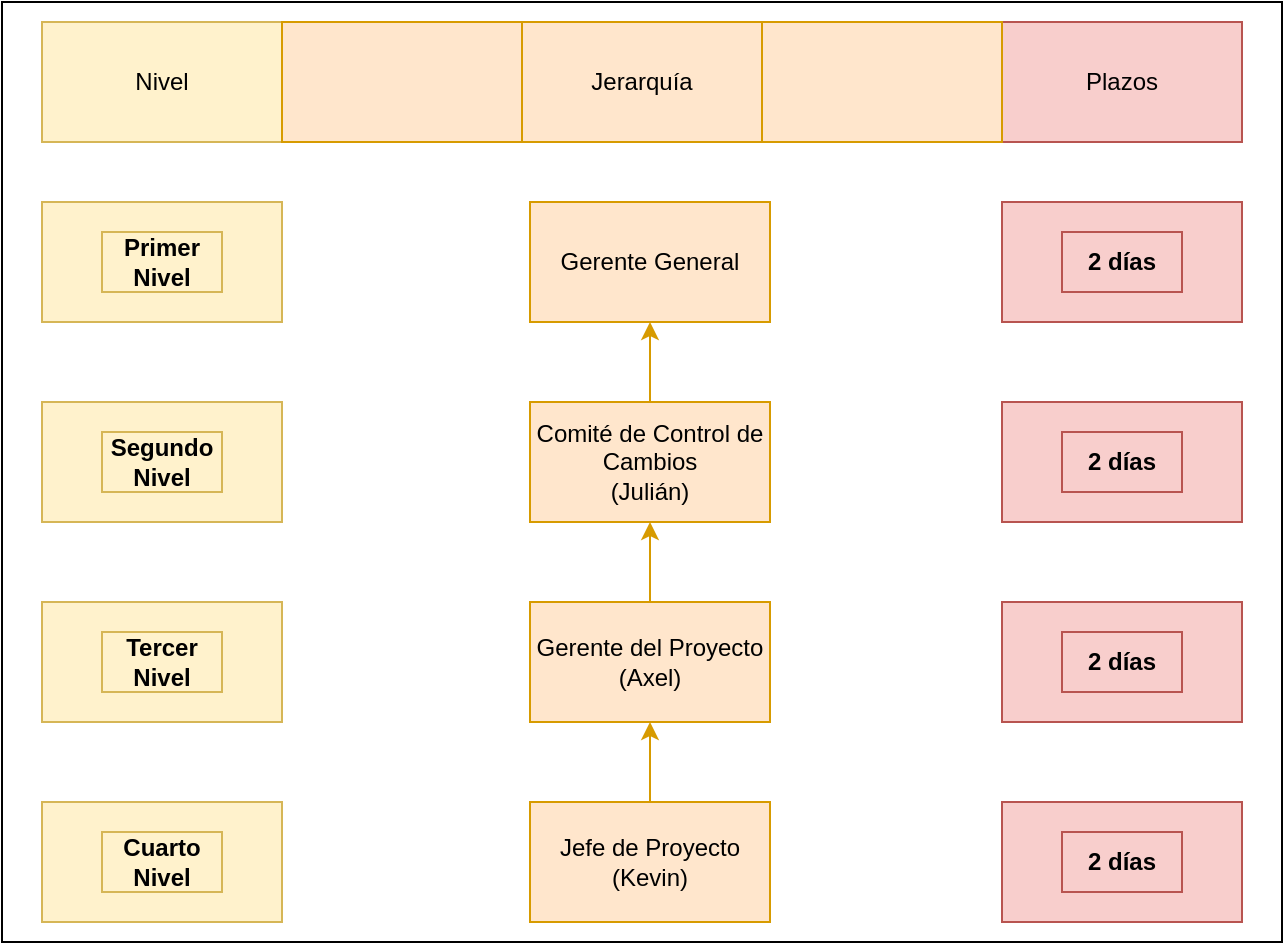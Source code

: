 <mxfile version="21.7.2" type="github">
  <diagram name="Página-1" id="esf7c1VdpeQ2RZWARha4">
    <mxGraphModel dx="1050" dy="534" grid="1" gridSize="10" guides="1" tooltips="1" connect="1" arrows="1" fold="1" page="1" pageScale="1" pageWidth="827" pageHeight="1169" math="0" shadow="0">
      <root>
        <mxCell id="0" />
        <mxCell id="1" parent="0" />
        <mxCell id="tHvkMNi2K44xbFxIB-WT-30" value="" style="rounded=0;whiteSpace=wrap;html=1;" vertex="1" parent="1">
          <mxGeometry x="90" y="80" width="640" height="470" as="geometry" />
        </mxCell>
        <mxCell id="tHvkMNi2K44xbFxIB-WT-28" value="" style="rounded=0;whiteSpace=wrap;html=1;fillColor=#f8cecc;strokeColor=#b85450;" vertex="1" parent="1">
          <mxGeometry x="590" y="480" width="120" height="60" as="geometry" />
        </mxCell>
        <mxCell id="tHvkMNi2K44xbFxIB-WT-27" value="" style="rounded=0;whiteSpace=wrap;html=1;fillColor=#f8cecc;strokeColor=#b85450;" vertex="1" parent="1">
          <mxGeometry x="590" y="380" width="120" height="60" as="geometry" />
        </mxCell>
        <mxCell id="tHvkMNi2K44xbFxIB-WT-26" value="" style="rounded=0;whiteSpace=wrap;html=1;fillColor=#f8cecc;strokeColor=#b85450;" vertex="1" parent="1">
          <mxGeometry x="590" y="280" width="120" height="60" as="geometry" />
        </mxCell>
        <mxCell id="tHvkMNi2K44xbFxIB-WT-25" value="" style="rounded=0;whiteSpace=wrap;html=1;fillColor=#f8cecc;strokeColor=#b85450;" vertex="1" parent="1">
          <mxGeometry x="590" y="180" width="120" height="60" as="geometry" />
        </mxCell>
        <mxCell id="tHvkMNi2K44xbFxIB-WT-24" value="" style="rounded=0;whiteSpace=wrap;html=1;fillColor=#fff2cc;strokeColor=#d6b656;" vertex="1" parent="1">
          <mxGeometry x="110" y="480" width="120" height="60" as="geometry" />
        </mxCell>
        <mxCell id="tHvkMNi2K44xbFxIB-WT-23" value="" style="rounded=0;whiteSpace=wrap;html=1;fillColor=#fff2cc;strokeColor=#d6b656;" vertex="1" parent="1">
          <mxGeometry x="110" y="380" width="120" height="60" as="geometry" />
        </mxCell>
        <mxCell id="tHvkMNi2K44xbFxIB-WT-22" value="" style="rounded=0;whiteSpace=wrap;html=1;fillColor=#fff2cc;strokeColor=#d6b656;" vertex="1" parent="1">
          <mxGeometry x="110" y="280" width="120" height="60" as="geometry" />
        </mxCell>
        <mxCell id="tHvkMNi2K44xbFxIB-WT-21" value="" style="rounded=0;whiteSpace=wrap;html=1;fillColor=#fff2cc;strokeColor=#d6b656;" vertex="1" parent="1">
          <mxGeometry x="110" y="180" width="120" height="60" as="geometry" />
        </mxCell>
        <mxCell id="tHvkMNi2K44xbFxIB-WT-1" value="Nivel" style="rounded=0;whiteSpace=wrap;html=1;fillColor=#fff2cc;strokeColor=#d6b656;" vertex="1" parent="1">
          <mxGeometry x="110" y="90" width="120" height="60" as="geometry" />
        </mxCell>
        <mxCell id="tHvkMNi2K44xbFxIB-WT-2" value="Jerarquía" style="rounded=0;whiteSpace=wrap;html=1;fillColor=#ffe6cc;strokeColor=#d79b00;" vertex="1" parent="1">
          <mxGeometry x="350" y="90" width="120" height="60" as="geometry" />
        </mxCell>
        <mxCell id="tHvkMNi2K44xbFxIB-WT-3" value="Plazos" style="rounded=0;whiteSpace=wrap;html=1;fillColor=#f8cecc;strokeColor=#b85450;" vertex="1" parent="1">
          <mxGeometry x="590" y="90" width="120" height="60" as="geometry" />
        </mxCell>
        <mxCell id="tHvkMNi2K44xbFxIB-WT-4" value="" style="rounded=0;whiteSpace=wrap;html=1;fillColor=#ffe6cc;strokeColor=#d79b00;" vertex="1" parent="1">
          <mxGeometry x="230" y="90" width="120" height="60" as="geometry" />
        </mxCell>
        <mxCell id="tHvkMNi2K44xbFxIB-WT-5" value="" style="rounded=0;whiteSpace=wrap;html=1;fillColor=#FFE6CC;strokeColor=#d79b00;" vertex="1" parent="1">
          <mxGeometry x="470" y="90" width="120" height="60" as="geometry" />
        </mxCell>
        <mxCell id="tHvkMNi2K44xbFxIB-WT-6" value="Gerente General" style="rounded=0;whiteSpace=wrap;html=1;fillColor=#ffe6cc;strokeColor=#d79b00;" vertex="1" parent="1">
          <mxGeometry x="354" y="180" width="120" height="60" as="geometry" />
        </mxCell>
        <mxCell id="tHvkMNi2K44xbFxIB-WT-20" style="edgeStyle=orthogonalEdgeStyle;rounded=0;orthogonalLoop=1;jettySize=auto;html=1;entryX=0.5;entryY=1;entryDx=0;entryDy=0;fillColor=#ffe6cc;strokeColor=#d79b00;" edge="1" parent="1" source="tHvkMNi2K44xbFxIB-WT-7" target="tHvkMNi2K44xbFxIB-WT-6">
          <mxGeometry relative="1" as="geometry" />
        </mxCell>
        <mxCell id="tHvkMNi2K44xbFxIB-WT-7" value="Comité de Control de Cambios&lt;br&gt;(Julián)" style="rounded=0;whiteSpace=wrap;html=1;fillColor=#ffe6cc;strokeColor=#d79b00;" vertex="1" parent="1">
          <mxGeometry x="354" y="280" width="120" height="60" as="geometry" />
        </mxCell>
        <mxCell id="tHvkMNi2K44xbFxIB-WT-19" style="edgeStyle=orthogonalEdgeStyle;rounded=0;orthogonalLoop=1;jettySize=auto;html=1;entryX=0.5;entryY=1;entryDx=0;entryDy=0;fillColor=#ffe6cc;strokeColor=#d79b00;" edge="1" parent="1" source="tHvkMNi2K44xbFxIB-WT-8" target="tHvkMNi2K44xbFxIB-WT-7">
          <mxGeometry relative="1" as="geometry" />
        </mxCell>
        <mxCell id="tHvkMNi2K44xbFxIB-WT-8" value="Gerente del Proyecto&lt;br&gt;(Axel)" style="rounded=0;whiteSpace=wrap;html=1;fillColor=#ffe6cc;strokeColor=#d79b00;" vertex="1" parent="1">
          <mxGeometry x="354" y="380" width="120" height="60" as="geometry" />
        </mxCell>
        <mxCell id="tHvkMNi2K44xbFxIB-WT-18" style="edgeStyle=orthogonalEdgeStyle;rounded=0;orthogonalLoop=1;jettySize=auto;html=1;entryX=0.5;entryY=1;entryDx=0;entryDy=0;fillColor=#ffe6cc;strokeColor=#d79b00;" edge="1" parent="1" source="tHvkMNi2K44xbFxIB-WT-9" target="tHvkMNi2K44xbFxIB-WT-8">
          <mxGeometry relative="1" as="geometry" />
        </mxCell>
        <mxCell id="tHvkMNi2K44xbFxIB-WT-9" value="Jefe de Proyecto&lt;br&gt;(Kevin)" style="rounded=0;whiteSpace=wrap;html=1;fillColor=#ffe6cc;strokeColor=#d79b00;" vertex="1" parent="1">
          <mxGeometry x="354" y="480" width="120" height="60" as="geometry" />
        </mxCell>
        <mxCell id="tHvkMNi2K44xbFxIB-WT-10" value="&lt;b&gt;Primer Nivel&lt;/b&gt;" style="text;html=1;strokeColor=#d6b656;fillColor=#fff2cc;align=center;verticalAlign=middle;whiteSpace=wrap;rounded=0;" vertex="1" parent="1">
          <mxGeometry x="140" y="195" width="60" height="30" as="geometry" />
        </mxCell>
        <mxCell id="tHvkMNi2K44xbFxIB-WT-11" value="&lt;b&gt;Segundo Nivel&lt;/b&gt;" style="text;html=1;strokeColor=#d6b656;fillColor=#fff2cc;align=center;verticalAlign=middle;whiteSpace=wrap;rounded=0;" vertex="1" parent="1">
          <mxGeometry x="140" y="295" width="60" height="30" as="geometry" />
        </mxCell>
        <mxCell id="tHvkMNi2K44xbFxIB-WT-12" value="&lt;b&gt;Tercer Nivel&lt;/b&gt;" style="text;html=1;strokeColor=#d6b656;fillColor=#fff2cc;align=center;verticalAlign=middle;whiteSpace=wrap;rounded=0;" vertex="1" parent="1">
          <mxGeometry x="140" y="395" width="60" height="30" as="geometry" />
        </mxCell>
        <mxCell id="tHvkMNi2K44xbFxIB-WT-13" value="&lt;b&gt;Cuarto Nivel&lt;/b&gt;" style="text;html=1;strokeColor=#d6b656;fillColor=#fff2cc;align=center;verticalAlign=middle;whiteSpace=wrap;rounded=0;" vertex="1" parent="1">
          <mxGeometry x="140" y="495" width="60" height="30" as="geometry" />
        </mxCell>
        <mxCell id="tHvkMNi2K44xbFxIB-WT-14" value="&lt;b&gt;2 días&lt;/b&gt;" style="text;html=1;strokeColor=#b85450;fillColor=#f8cecc;align=center;verticalAlign=middle;whiteSpace=wrap;rounded=0;" vertex="1" parent="1">
          <mxGeometry x="620" y="195" width="60" height="30" as="geometry" />
        </mxCell>
        <mxCell id="tHvkMNi2K44xbFxIB-WT-15" value="&lt;b&gt;2 días&lt;/b&gt;" style="text;html=1;strokeColor=#b85450;fillColor=#f8cecc;align=center;verticalAlign=middle;whiteSpace=wrap;rounded=0;" vertex="1" parent="1">
          <mxGeometry x="620" y="295" width="60" height="30" as="geometry" />
        </mxCell>
        <mxCell id="tHvkMNi2K44xbFxIB-WT-16" value="&lt;b&gt;2 días&lt;/b&gt;" style="text;html=1;strokeColor=#b85450;fillColor=#f8cecc;align=center;verticalAlign=middle;whiteSpace=wrap;rounded=0;" vertex="1" parent="1">
          <mxGeometry x="620" y="395" width="60" height="30" as="geometry" />
        </mxCell>
        <mxCell id="tHvkMNi2K44xbFxIB-WT-17" value="&lt;b&gt;2 días&lt;/b&gt;" style="text;html=1;strokeColor=#b85450;fillColor=#f8cecc;align=center;verticalAlign=middle;whiteSpace=wrap;rounded=0;" vertex="1" parent="1">
          <mxGeometry x="620" y="495" width="60" height="30" as="geometry" />
        </mxCell>
      </root>
    </mxGraphModel>
  </diagram>
</mxfile>
